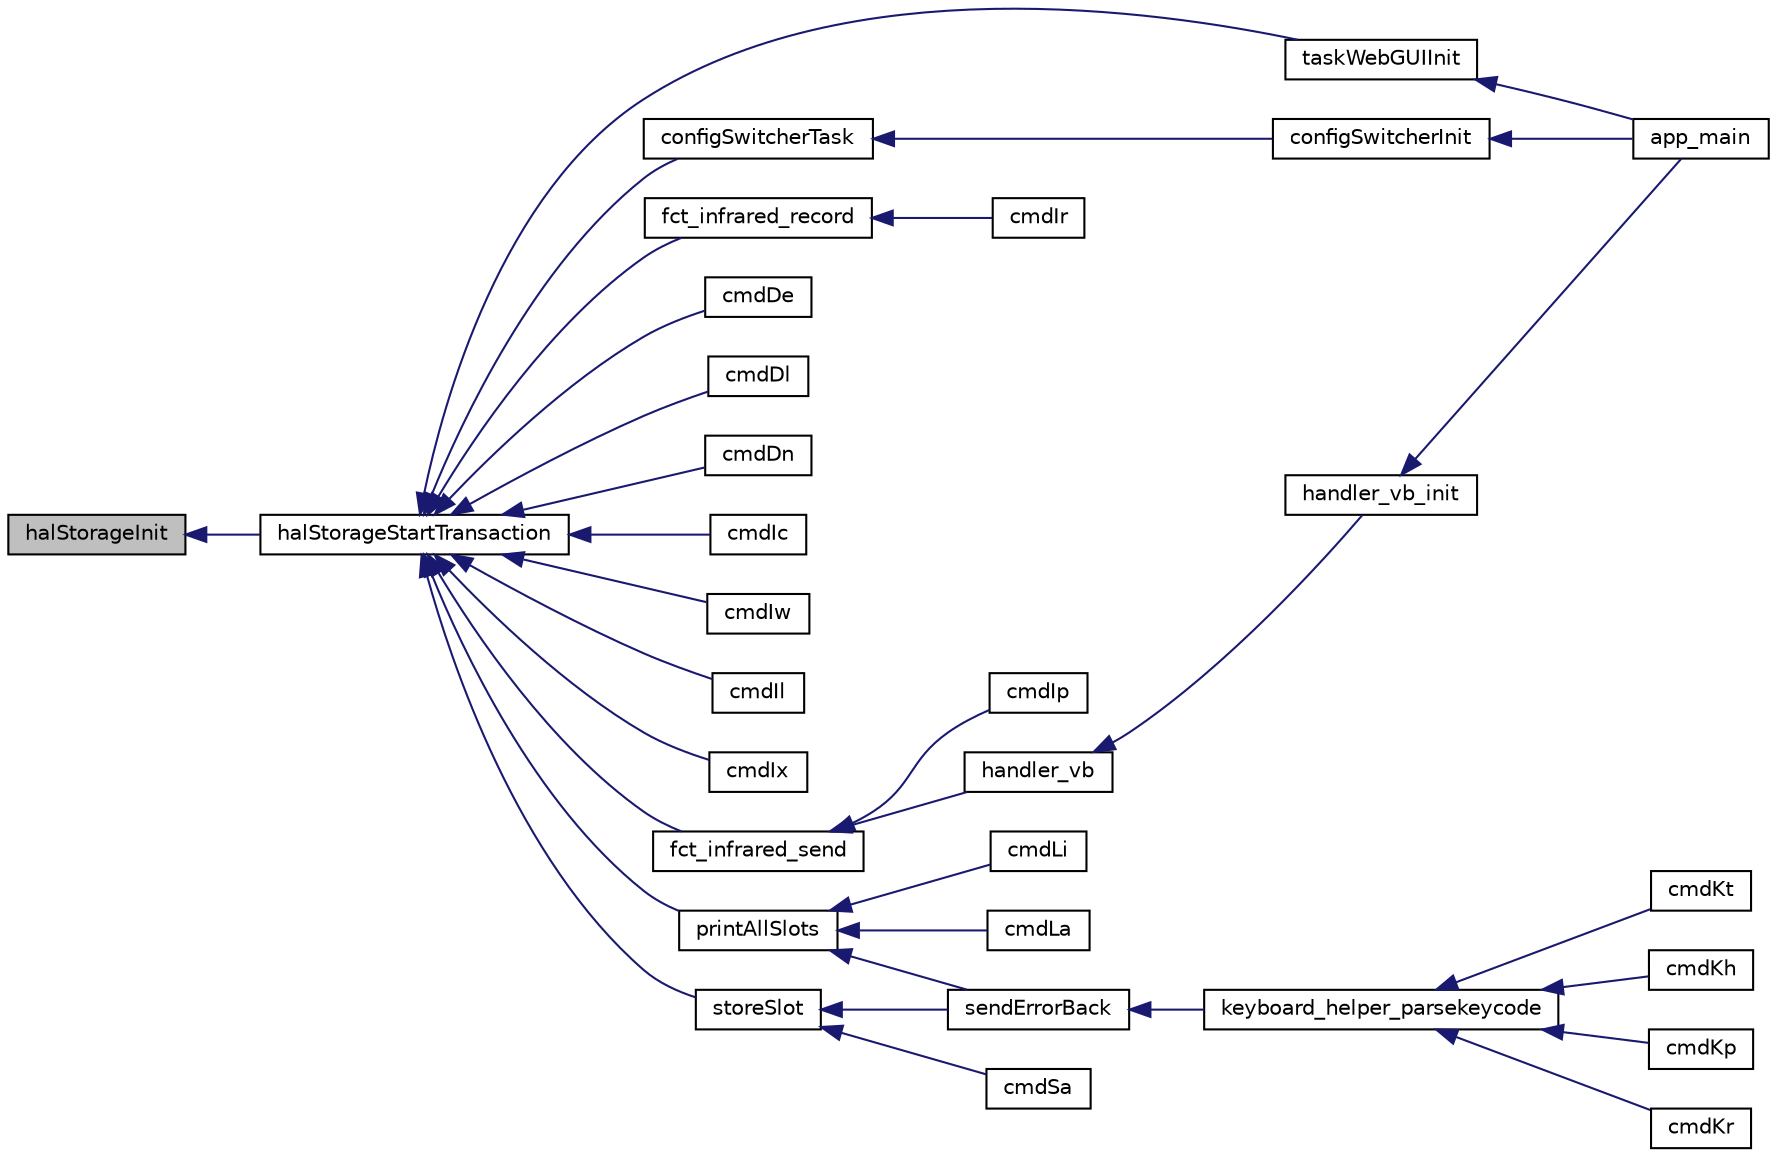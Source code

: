 digraph "halStorageInit"
{
  edge [fontname="Helvetica",fontsize="10",labelfontname="Helvetica",labelfontsize="10"];
  node [fontname="Helvetica",fontsize="10",shape=record];
  rankdir="LR";
  Node216 [label="halStorageInit",height=0.2,width=0.4,color="black", fillcolor="grey75", style="filled", fontcolor="black"];
  Node216 -> Node217 [dir="back",color="midnightblue",fontsize="10",style="solid",fontname="Helvetica"];
  Node217 [label="halStorageStartTransaction",height=0.2,width=0.4,color="black", fillcolor="white", style="filled",URL="$hal__storage_8h.html#aead99606f84645b2bb6ae000461bf819",tooltip="Start a storage transaction. "];
  Node217 -> Node218 [dir="back",color="midnightblue",fontsize="10",style="solid",fontname="Helvetica"];
  Node218 [label="configSwitcherTask",height=0.2,width=0.4,color="black", fillcolor="white", style="filled",URL="$config__switcher_8c.html#af5af5079d1982d42e165039e6de7e40a",tooltip="TASK - Config switcher task, internal config reloading. "];
  Node218 -> Node219 [dir="back",color="midnightblue",fontsize="10",style="solid",fontname="Helvetica"];
  Node219 [label="configSwitcherInit",height=0.2,width=0.4,color="black", fillcolor="white", style="filled",URL="$config__switcher_8h.html#aafed047c8d04b814a85239e031cbad7b",tooltip="Initializing the config switching functionality. "];
  Node219 -> Node220 [dir="back",color="midnightblue",fontsize="10",style="solid",fontname="Helvetica"];
  Node220 [label="app_main",height=0.2,width=0.4,color="black", fillcolor="white", style="filled",URL="$flipmouse__fabi__esp32__kbdmouse__main_8c.html#abce06be17fc37d675118a678a8100a36",tooltip="Main task, created by esp-idf. "];
  Node217 -> Node221 [dir="back",color="midnightblue",fontsize="10",style="solid",fontname="Helvetica"];
  Node221 [label="fct_infrared_send",height=0.2,width=0.4,color="black", fillcolor="white", style="filled",URL="$fct__infrared_8h.html#a18c2e233aa3a793f43ccb3f67fe90122",tooltip="FUNCTION - Infrared command sending. "];
  Node221 -> Node222 [dir="back",color="midnightblue",fontsize="10",style="solid",fontname="Helvetica"];
  Node222 [label="cmdIp",height=0.2,width=0.4,color="black", fillcolor="white", style="filled",URL="$task__commands_8c.html#a99816ffcf00174a5f57870b07622dadb"];
  Node221 -> Node223 [dir="back",color="midnightblue",fontsize="10",style="solid",fontname="Helvetica"];
  Node223 [label="handler_vb",height=0.2,width=0.4,color="black", fillcolor="white", style="filled",URL="$handler__vb_8c.html#a60c71b4a6cc8a9a3e9e8a3c8e36cffa0",tooltip="VB event handler, triggering VB general actions. "];
  Node223 -> Node224 [dir="back",color="midnightblue",fontsize="10",style="solid",fontname="Helvetica"];
  Node224 [label="handler_vb_init",height=0.2,width=0.4,color="black", fillcolor="white", style="filled",URL="$handler__vb_8h.html#ac54a8826a70d3aaf5c284bab02b93444",tooltip="Init for the VB handler. "];
  Node224 -> Node220 [dir="back",color="midnightblue",fontsize="10",style="solid",fontname="Helvetica"];
  Node217 -> Node225 [dir="back",color="midnightblue",fontsize="10",style="solid",fontname="Helvetica"];
  Node225 [label="fct_infrared_record",height=0.2,width=0.4,color="black", fillcolor="white", style="filled",URL="$fct__infrared_8h.html#ae5a80358b704f40a25177af616be7c9b",tooltip="FUNCTION - Trigger an IR command recording. "];
  Node225 -> Node226 [dir="back",color="midnightblue",fontsize="10",style="solid",fontname="Helvetica"];
  Node226 [label="cmdIr",height=0.2,width=0.4,color="black", fillcolor="white", style="filled",URL="$task__commands_8c.html#a3772e6f0e110a542c61c89956753d6d2"];
  Node217 -> Node227 [dir="back",color="midnightblue",fontsize="10",style="solid",fontname="Helvetica"];
  Node227 [label="cmdDe",height=0.2,width=0.4,color="black", fillcolor="white", style="filled",URL="$task__commands_8c.html#a0d9cf254674af930139a09407bec9b43"];
  Node217 -> Node228 [dir="back",color="midnightblue",fontsize="10",style="solid",fontname="Helvetica"];
  Node228 [label="cmdDl",height=0.2,width=0.4,color="black", fillcolor="white", style="filled",URL="$task__commands_8c.html#afbad6064c581c3d233152a3c9db07fbb"];
  Node217 -> Node229 [dir="back",color="midnightblue",fontsize="10",style="solid",fontname="Helvetica"];
  Node229 [label="cmdDn",height=0.2,width=0.4,color="black", fillcolor="white", style="filled",URL="$task__commands_8c.html#ac030838bfc9da5b3dc3b3357b0606485"];
  Node217 -> Node230 [dir="back",color="midnightblue",fontsize="10",style="solid",fontname="Helvetica"];
  Node230 [label="cmdIc",height=0.2,width=0.4,color="black", fillcolor="white", style="filled",URL="$task__commands_8c.html#a1db6c92c2f6719e2f2a903264c1243fb"];
  Node217 -> Node231 [dir="back",color="midnightblue",fontsize="10",style="solid",fontname="Helvetica"];
  Node231 [label="cmdIw",height=0.2,width=0.4,color="black", fillcolor="white", style="filled",URL="$task__commands_8c.html#a10b36ddce6fe6773cfcc5af7ac244789"];
  Node217 -> Node232 [dir="back",color="midnightblue",fontsize="10",style="solid",fontname="Helvetica"];
  Node232 [label="cmdIl",height=0.2,width=0.4,color="black", fillcolor="white", style="filled",URL="$task__commands_8c.html#a1fb6206a7527fe4fd1ec9e4a2a86ee38"];
  Node217 -> Node233 [dir="back",color="midnightblue",fontsize="10",style="solid",fontname="Helvetica"];
  Node233 [label="cmdIx",height=0.2,width=0.4,color="black", fillcolor="white", style="filled",URL="$task__commands_8c.html#a036bffacb3ed98e93e97219423316d19"];
  Node217 -> Node234 [dir="back",color="midnightblue",fontsize="10",style="solid",fontname="Helvetica"];
  Node234 [label="printAllSlots",height=0.2,width=0.4,color="black", fillcolor="white", style="filled",URL="$task__commands_8c.html#ad59215648a26578c22baa7ceae099e0e",tooltip="Print the current slot configurations (general settings + VBs) "];
  Node234 -> Node235 [dir="back",color="midnightblue",fontsize="10",style="solid",fontname="Helvetica"];
  Node235 [label="cmdLa",height=0.2,width=0.4,color="black", fillcolor="white", style="filled",URL="$task__commands_8c.html#aeefecfe074b759e4cb2d947aa2c26f98"];
  Node234 -> Node236 [dir="back",color="midnightblue",fontsize="10",style="solid",fontname="Helvetica"];
  Node236 [label="cmdLi",height=0.2,width=0.4,color="black", fillcolor="white", style="filled",URL="$task__commands_8c.html#ab54ad30076339911d3ffc3a8834a1958"];
  Node234 -> Node237 [dir="back",color="midnightblue",fontsize="10",style="solid",fontname="Helvetica"];
  Node237 [label="sendErrorBack",height=0.2,width=0.4,color="black", fillcolor="white", style="filled",URL="$task__commands_8c.html#acea81ba8a182ae78feb2db6418fc1806"];
  Node237 -> Node238 [dir="back",color="midnightblue",fontsize="10",style="solid",fontname="Helvetica"];
  Node238 [label="keyboard_helper_parsekeycode",height=0.2,width=0.4,color="black", fillcolor="white", style="filled",URL="$task__commands_8c.html#a48f6d7719b9f1d99a9ead7c2aa623e22"];
  Node238 -> Node239 [dir="back",color="midnightblue",fontsize="10",style="solid",fontname="Helvetica"];
  Node239 [label="cmdKh",height=0.2,width=0.4,color="black", fillcolor="white", style="filled",URL="$task__commands_8c.html#aec535c106610969fcf7b9589f08c4d6e"];
  Node238 -> Node240 [dir="back",color="midnightblue",fontsize="10",style="solid",fontname="Helvetica"];
  Node240 [label="cmdKp",height=0.2,width=0.4,color="black", fillcolor="white", style="filled",URL="$task__commands_8c.html#a43e8a43643ac7048c95d0c6922dcdcd9"];
  Node238 -> Node241 [dir="back",color="midnightblue",fontsize="10",style="solid",fontname="Helvetica"];
  Node241 [label="cmdKr",height=0.2,width=0.4,color="black", fillcolor="white", style="filled",URL="$task__commands_8c.html#a8762283490f363d0f98506fa908a228c"];
  Node238 -> Node242 [dir="back",color="midnightblue",fontsize="10",style="solid",fontname="Helvetica"];
  Node242 [label="cmdKt",height=0.2,width=0.4,color="black", fillcolor="white", style="filled",URL="$task__commands_8c.html#ab90e3fb0ef55d084b15aae27f76ab0d9"];
  Node217 -> Node243 [dir="back",color="midnightblue",fontsize="10",style="solid",fontname="Helvetica"];
  Node243 [label="storeSlot",height=0.2,width=0.4,color="black", fillcolor="white", style="filled",URL="$task__commands_8c.html#a78b669ea961463eb05d2016e0b41ff86",tooltip="Save current config to flash. "];
  Node243 -> Node244 [dir="back",color="midnightblue",fontsize="10",style="solid",fontname="Helvetica"];
  Node244 [label="cmdSa",height=0.2,width=0.4,color="black", fillcolor="white", style="filled",URL="$task__commands_8c.html#ab06b29638d917a9356bda072e158449e"];
  Node243 -> Node237 [dir="back",color="midnightblue",fontsize="10",style="solid",fontname="Helvetica"];
  Node217 -> Node245 [dir="back",color="midnightblue",fontsize="10",style="solid",fontname="Helvetica"];
  Node245 [label="taskWebGUIInit",height=0.2,width=0.4,color="black", fillcolor="white", style="filled",URL="$task__webgui_8h.html#a669b9245d5040c0162481f7b24dbeea7",tooltip="Init the web / DNS server and the web gui. "];
  Node245 -> Node220 [dir="back",color="midnightblue",fontsize="10",style="solid",fontname="Helvetica"];
}
